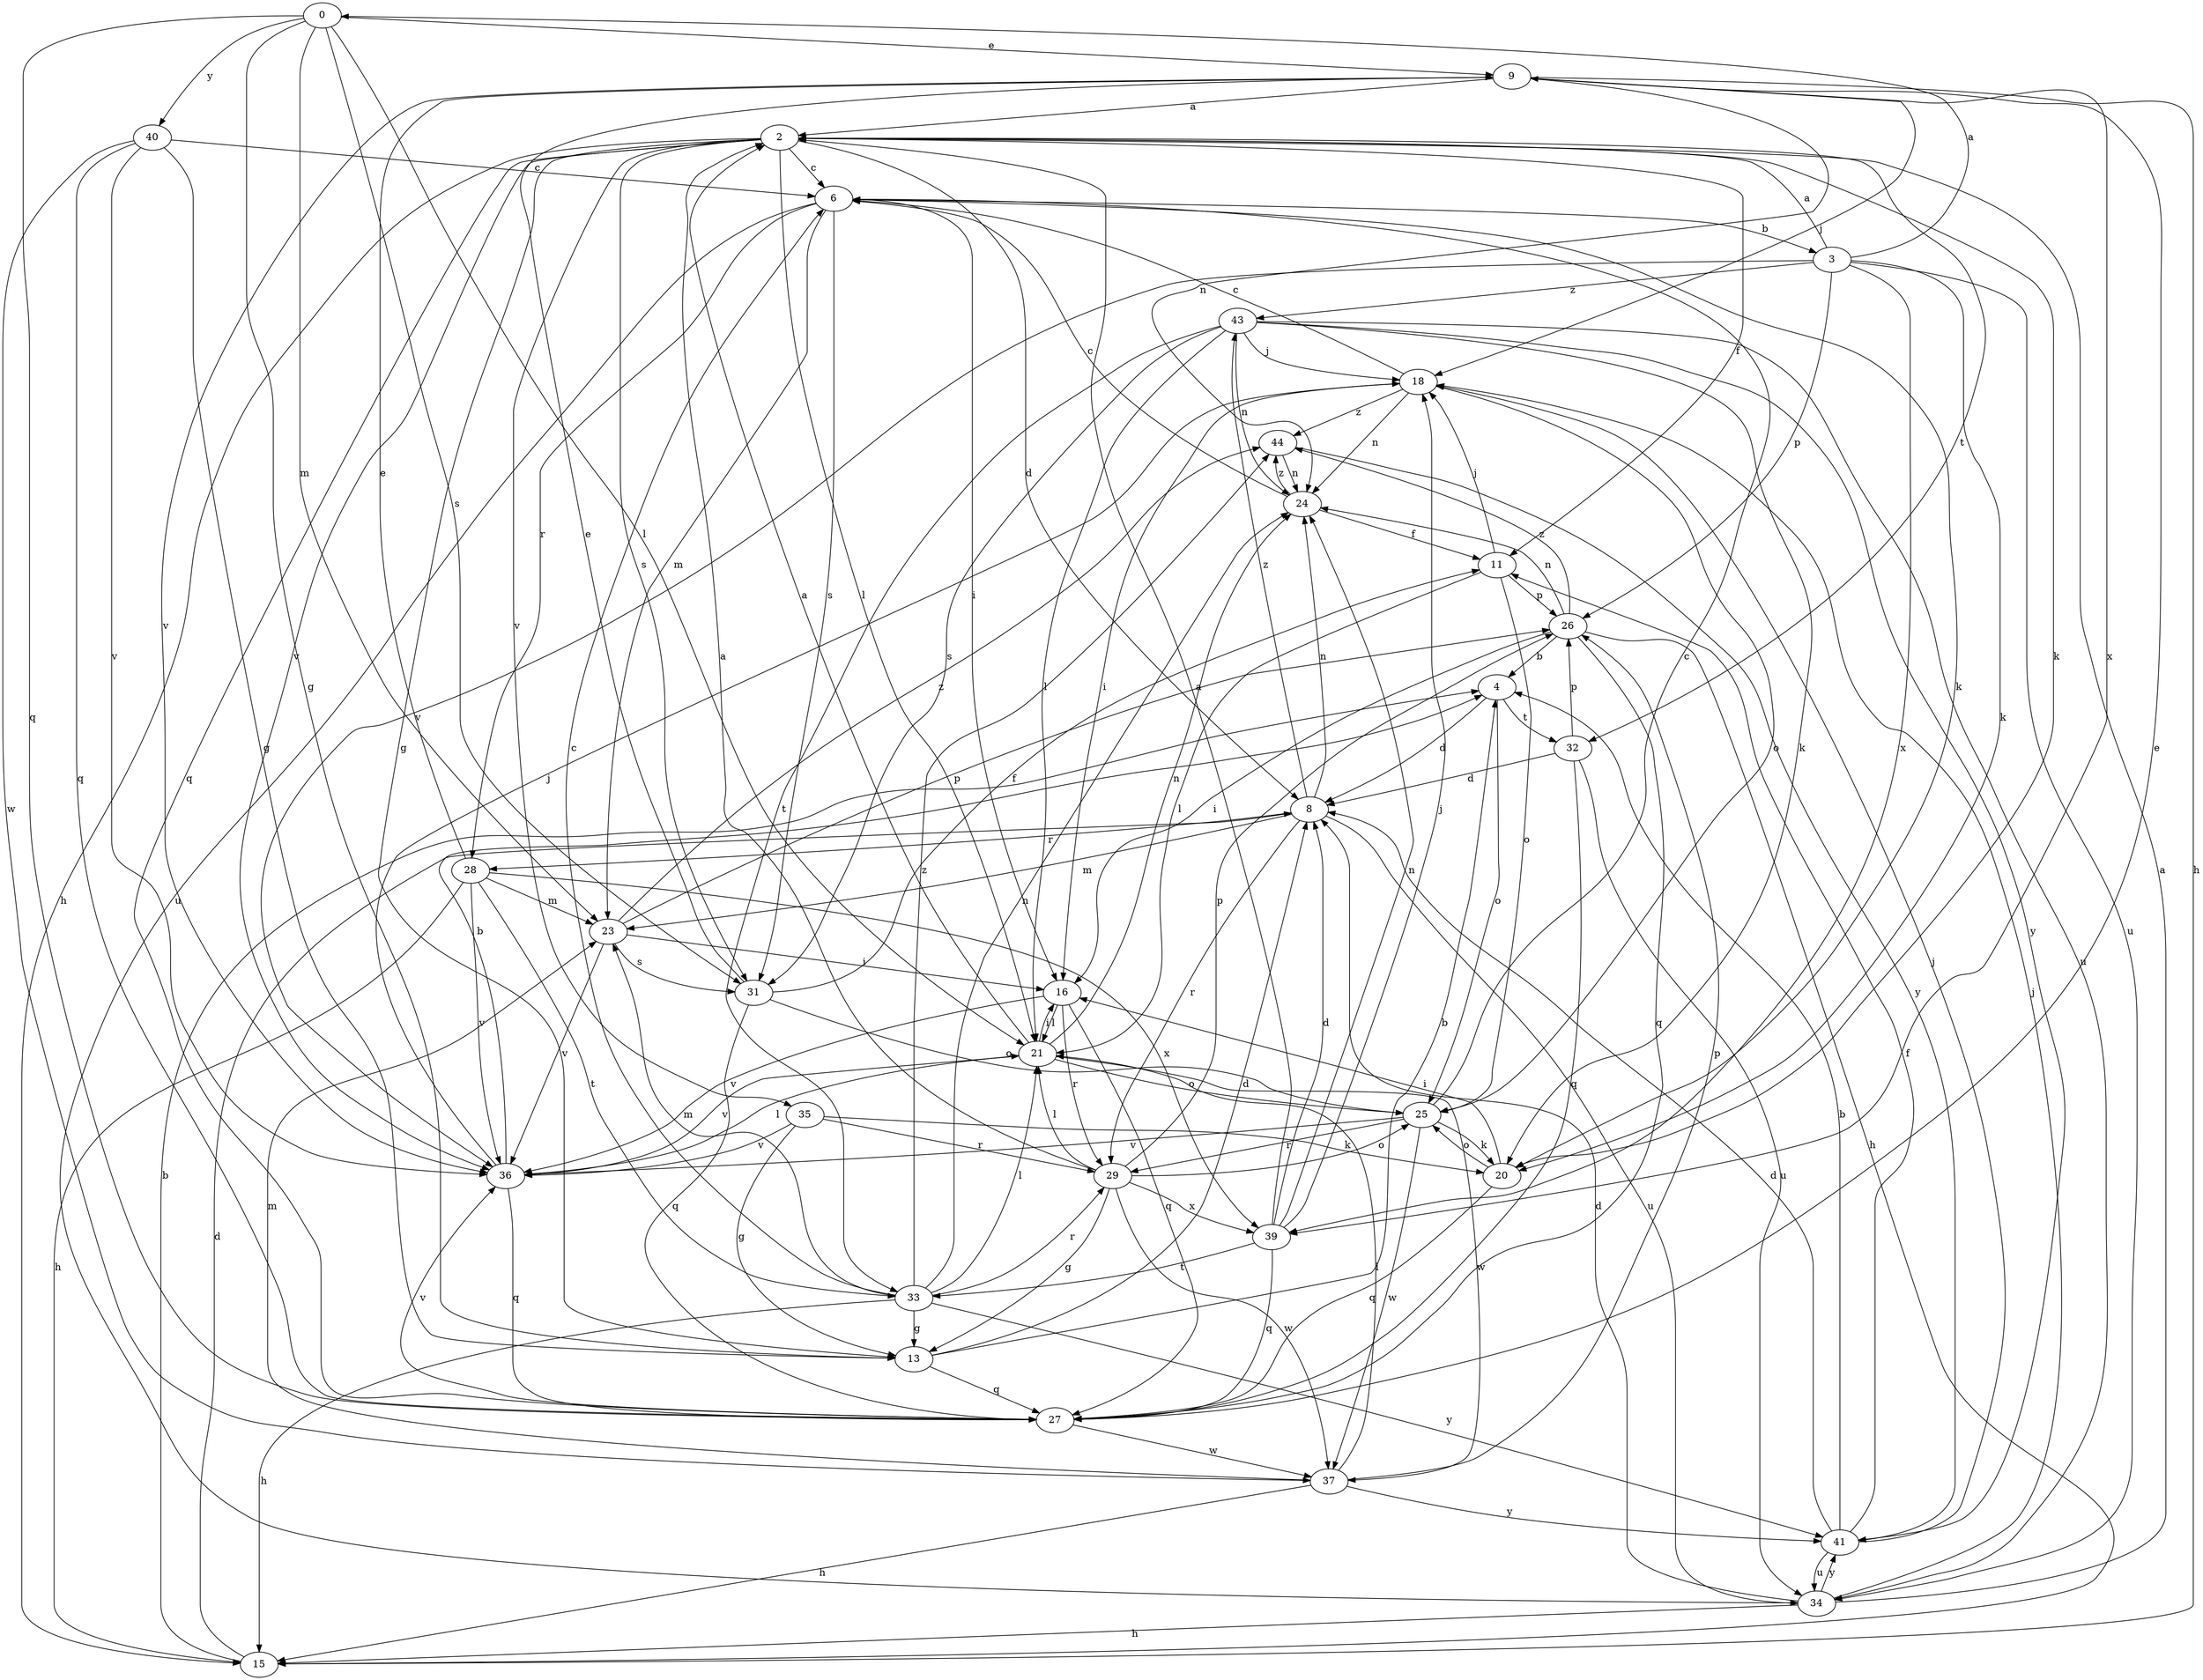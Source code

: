 strict digraph  {
0;
2;
3;
4;
6;
8;
9;
11;
13;
15;
16;
18;
20;
21;
23;
24;
25;
26;
27;
28;
29;
31;
32;
33;
34;
35;
36;
37;
39;
40;
41;
43;
44;
0 -> 9  [label=e];
0 -> 13  [label=g];
0 -> 21  [label=l];
0 -> 23  [label=m];
0 -> 27  [label=q];
0 -> 31  [label=s];
0 -> 40  [label=y];
2 -> 6  [label=c];
2 -> 8  [label=d];
2 -> 11  [label=f];
2 -> 13  [label=g];
2 -> 15  [label=h];
2 -> 20  [label=k];
2 -> 21  [label=l];
2 -> 27  [label=q];
2 -> 31  [label=s];
2 -> 32  [label=t];
2 -> 35  [label=v];
2 -> 36  [label=v];
3 -> 0  [label=a];
3 -> 2  [label=a];
3 -> 20  [label=k];
3 -> 26  [label=p];
3 -> 34  [label=u];
3 -> 36  [label=v];
3 -> 39  [label=x];
3 -> 43  [label=z];
4 -> 8  [label=d];
4 -> 25  [label=o];
4 -> 32  [label=t];
6 -> 3  [label=b];
6 -> 16  [label=i];
6 -> 20  [label=k];
6 -> 23  [label=m];
6 -> 28  [label=r];
6 -> 31  [label=s];
6 -> 34  [label=u];
8 -> 23  [label=m];
8 -> 24  [label=n];
8 -> 28  [label=r];
8 -> 29  [label=r];
8 -> 34  [label=u];
8 -> 43  [label=z];
9 -> 2  [label=a];
9 -> 15  [label=h];
9 -> 18  [label=j];
9 -> 24  [label=n];
9 -> 36  [label=v];
9 -> 39  [label=x];
11 -> 18  [label=j];
11 -> 21  [label=l];
11 -> 25  [label=o];
11 -> 26  [label=p];
13 -> 4  [label=b];
13 -> 8  [label=d];
13 -> 27  [label=q];
15 -> 4  [label=b];
15 -> 8  [label=d];
16 -> 21  [label=l];
16 -> 27  [label=q];
16 -> 29  [label=r];
16 -> 36  [label=v];
18 -> 6  [label=c];
18 -> 16  [label=i];
18 -> 24  [label=n];
18 -> 25  [label=o];
18 -> 44  [label=z];
20 -> 16  [label=i];
20 -> 25  [label=o];
20 -> 27  [label=q];
21 -> 2  [label=a];
21 -> 16  [label=i];
21 -> 24  [label=n];
21 -> 25  [label=o];
21 -> 36  [label=v];
21 -> 37  [label=w];
23 -> 16  [label=i];
23 -> 26  [label=p];
23 -> 31  [label=s];
23 -> 36  [label=v];
23 -> 44  [label=z];
24 -> 6  [label=c];
24 -> 11  [label=f];
24 -> 44  [label=z];
25 -> 6  [label=c];
25 -> 20  [label=k];
25 -> 29  [label=r];
25 -> 36  [label=v];
25 -> 37  [label=w];
26 -> 4  [label=b];
26 -> 15  [label=h];
26 -> 16  [label=i];
26 -> 24  [label=n];
26 -> 27  [label=q];
26 -> 44  [label=z];
27 -> 9  [label=e];
27 -> 36  [label=v];
27 -> 37  [label=w];
28 -> 9  [label=e];
28 -> 15  [label=h];
28 -> 23  [label=m];
28 -> 33  [label=t];
28 -> 36  [label=v];
28 -> 39  [label=x];
29 -> 2  [label=a];
29 -> 13  [label=g];
29 -> 21  [label=l];
29 -> 25  [label=o];
29 -> 26  [label=p];
29 -> 37  [label=w];
29 -> 39  [label=x];
31 -> 9  [label=e];
31 -> 11  [label=f];
31 -> 25  [label=o];
31 -> 27  [label=q];
32 -> 8  [label=d];
32 -> 26  [label=p];
32 -> 27  [label=q];
32 -> 34  [label=u];
33 -> 6  [label=c];
33 -> 13  [label=g];
33 -> 15  [label=h];
33 -> 21  [label=l];
33 -> 23  [label=m];
33 -> 24  [label=n];
33 -> 29  [label=r];
33 -> 41  [label=y];
33 -> 44  [label=z];
34 -> 2  [label=a];
34 -> 8  [label=d];
34 -> 15  [label=h];
34 -> 18  [label=j];
34 -> 41  [label=y];
35 -> 13  [label=g];
35 -> 20  [label=k];
35 -> 29  [label=r];
35 -> 36  [label=v];
36 -> 4  [label=b];
36 -> 18  [label=j];
36 -> 21  [label=l];
36 -> 27  [label=q];
37 -> 15  [label=h];
37 -> 21  [label=l];
37 -> 23  [label=m];
37 -> 26  [label=p];
37 -> 41  [label=y];
39 -> 2  [label=a];
39 -> 8  [label=d];
39 -> 18  [label=j];
39 -> 24  [label=n];
39 -> 27  [label=q];
39 -> 33  [label=t];
40 -> 6  [label=c];
40 -> 13  [label=g];
40 -> 27  [label=q];
40 -> 36  [label=v];
40 -> 37  [label=w];
41 -> 4  [label=b];
41 -> 8  [label=d];
41 -> 11  [label=f];
41 -> 18  [label=j];
41 -> 34  [label=u];
43 -> 18  [label=j];
43 -> 20  [label=k];
43 -> 21  [label=l];
43 -> 24  [label=n];
43 -> 31  [label=s];
43 -> 33  [label=t];
43 -> 34  [label=u];
43 -> 41  [label=y];
44 -> 24  [label=n];
44 -> 41  [label=y];
}
